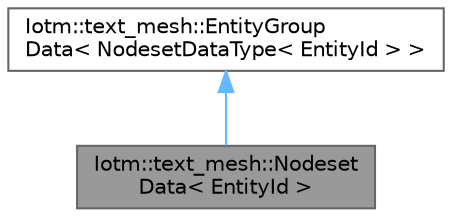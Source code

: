 digraph "Iotm::text_mesh::NodesetData&lt; EntityId &gt;"
{
 // INTERACTIVE_SVG=YES
 // LATEX_PDF_SIZE
  bgcolor="transparent";
  edge [fontname=Helvetica,fontsize=10,labelfontname=Helvetica,labelfontsize=10];
  node [fontname=Helvetica,fontsize=10,shape=box,height=0.2,width=0.4];
  Node1 [id="Node000001",label="Iotm::text_mesh::Nodeset\lData\< EntityId \>",height=0.2,width=0.4,color="gray40", fillcolor="grey60", style="filled", fontcolor="black",tooltip=" "];
  Node2 -> Node1 [id="edge1_Node000001_Node000002",dir="back",color="steelblue1",style="solid",tooltip=" "];
  Node2 [id="Node000002",label="Iotm::text_mesh::EntityGroup\lData\< NodesetDataType\< EntityId \> \>",height=0.2,width=0.4,color="gray40", fillcolor="white", style="filled",URL="$structIotm_1_1text__mesh_1_1EntityGroupData.html",tooltip=" "];
}
